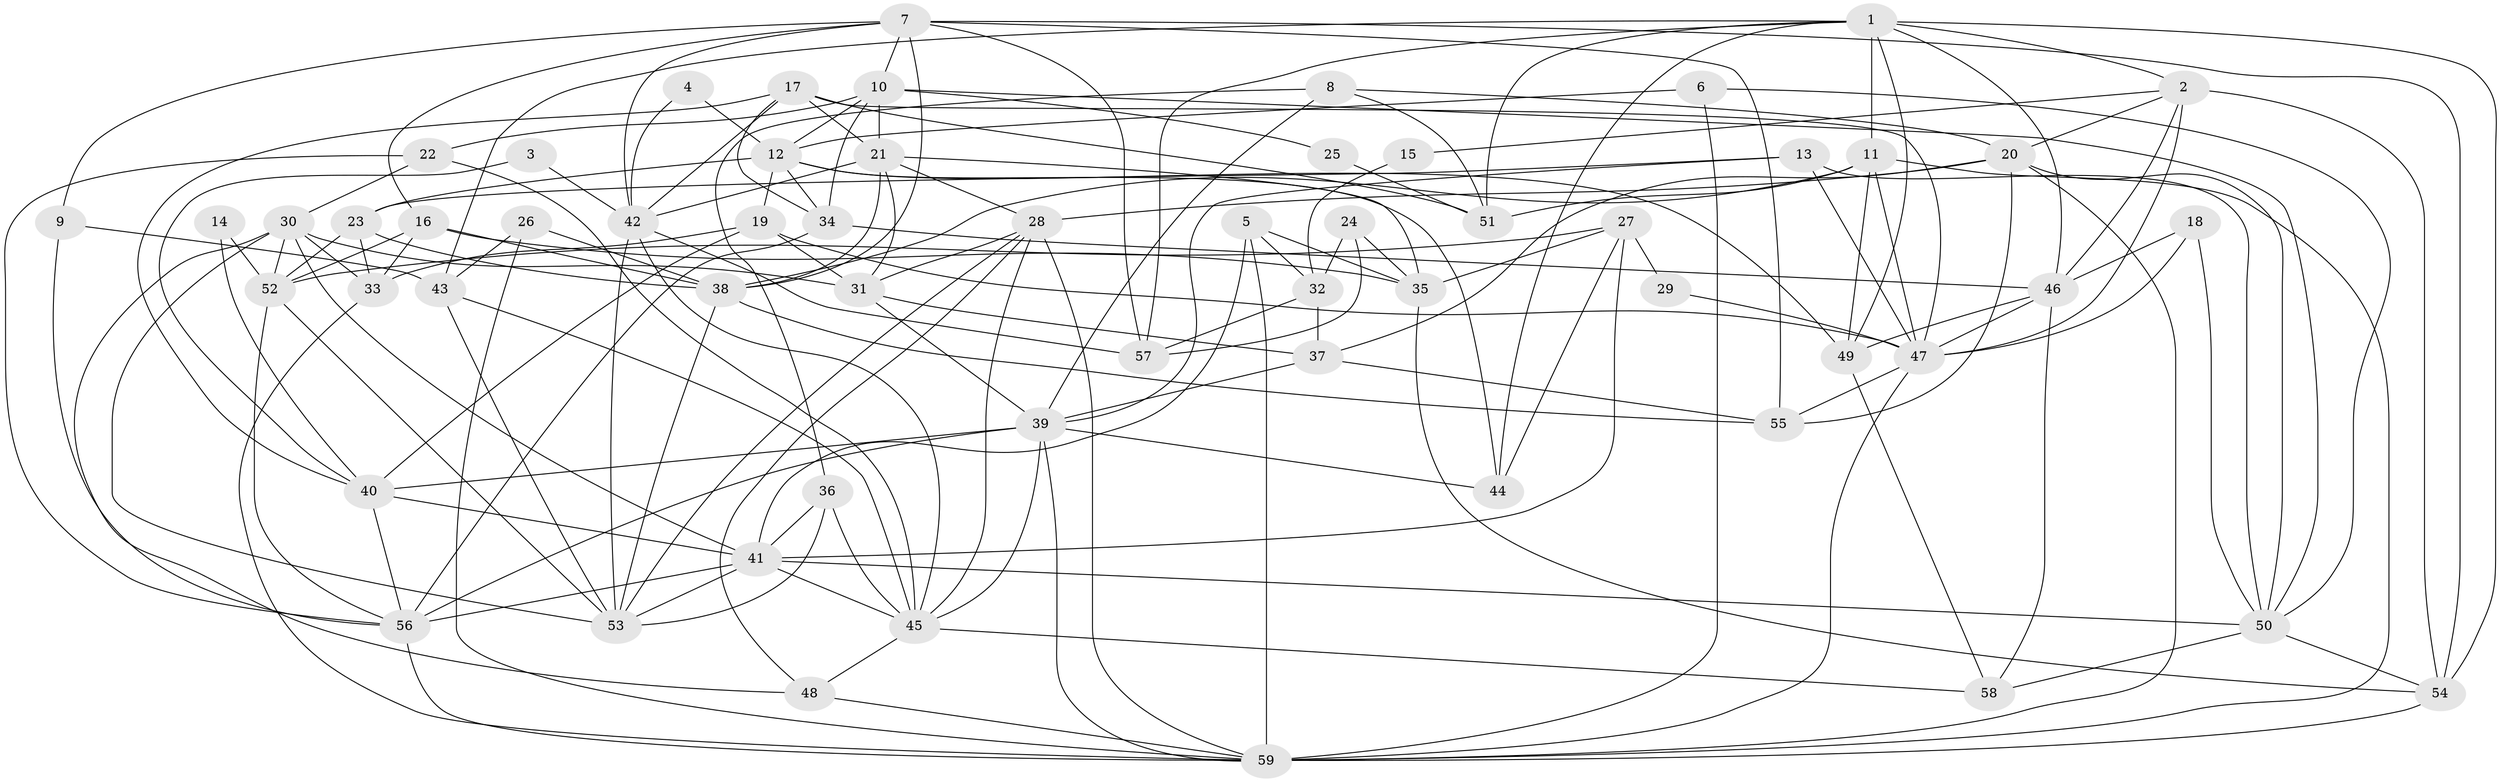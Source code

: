 // original degree distribution, {4: 0.3418803418803419, 3: 0.2564102564102564, 7: 0.03418803418803419, 6: 0.09401709401709402, 5: 0.17094017094017094, 2: 0.10256410256410256}
// Generated by graph-tools (version 1.1) at 2025/50/03/09/25 03:50:09]
// undirected, 59 vertices, 165 edges
graph export_dot {
graph [start="1"]
  node [color=gray90,style=filled];
  1;
  2;
  3;
  4;
  5;
  6;
  7;
  8;
  9;
  10;
  11;
  12;
  13;
  14;
  15;
  16;
  17;
  18;
  19;
  20;
  21;
  22;
  23;
  24;
  25;
  26;
  27;
  28;
  29;
  30;
  31;
  32;
  33;
  34;
  35;
  36;
  37;
  38;
  39;
  40;
  41;
  42;
  43;
  44;
  45;
  46;
  47;
  48;
  49;
  50;
  51;
  52;
  53;
  54;
  55;
  56;
  57;
  58;
  59;
  1 -- 2 [weight=1.0];
  1 -- 11 [weight=1.0];
  1 -- 43 [weight=1.0];
  1 -- 44 [weight=1.0];
  1 -- 46 [weight=1.0];
  1 -- 49 [weight=1.0];
  1 -- 51 [weight=1.0];
  1 -- 54 [weight=1.0];
  1 -- 57 [weight=1.0];
  2 -- 15 [weight=1.0];
  2 -- 20 [weight=1.0];
  2 -- 46 [weight=1.0];
  2 -- 47 [weight=1.0];
  2 -- 54 [weight=1.0];
  3 -- 40 [weight=1.0];
  3 -- 42 [weight=1.0];
  4 -- 12 [weight=1.0];
  4 -- 42 [weight=1.0];
  5 -- 32 [weight=1.0];
  5 -- 35 [weight=1.0];
  5 -- 41 [weight=1.0];
  5 -- 59 [weight=1.0];
  6 -- 12 [weight=1.0];
  6 -- 50 [weight=1.0];
  6 -- 59 [weight=1.0];
  7 -- 9 [weight=1.0];
  7 -- 10 [weight=1.0];
  7 -- 16 [weight=1.0];
  7 -- 38 [weight=1.0];
  7 -- 42 [weight=1.0];
  7 -- 54 [weight=1.0];
  7 -- 55 [weight=1.0];
  7 -- 57 [weight=1.0];
  8 -- 20 [weight=1.0];
  8 -- 36 [weight=1.0];
  8 -- 39 [weight=1.0];
  8 -- 51 [weight=1.0];
  9 -- 43 [weight=1.0];
  9 -- 56 [weight=1.0];
  10 -- 12 [weight=1.0];
  10 -- 21 [weight=1.0];
  10 -- 22 [weight=1.0];
  10 -- 25 [weight=1.0];
  10 -- 34 [weight=1.0];
  10 -- 50 [weight=1.0];
  11 -- 38 [weight=1.0];
  11 -- 47 [weight=1.0];
  11 -- 49 [weight=1.0];
  11 -- 51 [weight=1.0];
  11 -- 59 [weight=1.0];
  12 -- 19 [weight=1.0];
  12 -- 23 [weight=1.0];
  12 -- 34 [weight=1.0];
  12 -- 44 [weight=1.0];
  12 -- 49 [weight=1.0];
  13 -- 23 [weight=1.0];
  13 -- 39 [weight=1.0];
  13 -- 47 [weight=1.0];
  13 -- 50 [weight=1.0];
  14 -- 40 [weight=1.0];
  14 -- 52 [weight=1.0];
  15 -- 32 [weight=1.0];
  16 -- 33 [weight=1.0];
  16 -- 35 [weight=1.0];
  16 -- 38 [weight=1.0];
  16 -- 52 [weight=1.0];
  17 -- 21 [weight=1.0];
  17 -- 34 [weight=1.0];
  17 -- 40 [weight=1.0];
  17 -- 42 [weight=1.0];
  17 -- 47 [weight=1.0];
  17 -- 51 [weight=1.0];
  18 -- 46 [weight=1.0];
  18 -- 47 [weight=1.0];
  18 -- 50 [weight=1.0];
  19 -- 31 [weight=1.0];
  19 -- 33 [weight=1.0];
  19 -- 40 [weight=1.0];
  19 -- 47 [weight=1.0];
  20 -- 28 [weight=1.0];
  20 -- 37 [weight=1.0];
  20 -- 50 [weight=1.0];
  20 -- 55 [weight=1.0];
  20 -- 59 [weight=1.0];
  21 -- 28 [weight=1.0];
  21 -- 31 [weight=1.0];
  21 -- 35 [weight=1.0];
  21 -- 38 [weight=1.0];
  21 -- 42 [weight=1.0];
  22 -- 30 [weight=1.0];
  22 -- 45 [weight=1.0];
  22 -- 56 [weight=1.0];
  23 -- 33 [weight=1.0];
  23 -- 38 [weight=1.0];
  23 -- 52 [weight=1.0];
  24 -- 32 [weight=1.0];
  24 -- 35 [weight=1.0];
  24 -- 57 [weight=1.0];
  25 -- 51 [weight=1.0];
  26 -- 38 [weight=1.0];
  26 -- 43 [weight=1.0];
  26 -- 59 [weight=1.0];
  27 -- 29 [weight=1.0];
  27 -- 35 [weight=1.0];
  27 -- 41 [weight=1.0];
  27 -- 44 [weight=1.0];
  27 -- 52 [weight=1.0];
  28 -- 31 [weight=1.0];
  28 -- 45 [weight=1.0];
  28 -- 48 [weight=1.0];
  28 -- 53 [weight=1.0];
  28 -- 59 [weight=1.0];
  29 -- 47 [weight=1.0];
  30 -- 31 [weight=1.0];
  30 -- 33 [weight=1.0];
  30 -- 41 [weight=1.0];
  30 -- 48 [weight=1.0];
  30 -- 52 [weight=1.0];
  30 -- 53 [weight=1.0];
  31 -- 37 [weight=1.0];
  31 -- 39 [weight=1.0];
  32 -- 37 [weight=1.0];
  32 -- 57 [weight=1.0];
  33 -- 59 [weight=1.0];
  34 -- 46 [weight=1.0];
  34 -- 56 [weight=2.0];
  35 -- 54 [weight=1.0];
  36 -- 41 [weight=1.0];
  36 -- 45 [weight=1.0];
  36 -- 53 [weight=1.0];
  37 -- 39 [weight=1.0];
  37 -- 55 [weight=1.0];
  38 -- 53 [weight=1.0];
  38 -- 55 [weight=1.0];
  39 -- 40 [weight=1.0];
  39 -- 44 [weight=1.0];
  39 -- 45 [weight=1.0];
  39 -- 56 [weight=1.0];
  39 -- 59 [weight=1.0];
  40 -- 41 [weight=1.0];
  40 -- 56 [weight=1.0];
  41 -- 45 [weight=1.0];
  41 -- 50 [weight=1.0];
  41 -- 53 [weight=1.0];
  41 -- 56 [weight=1.0];
  42 -- 45 [weight=1.0];
  42 -- 53 [weight=1.0];
  42 -- 57 [weight=1.0];
  43 -- 45 [weight=1.0];
  43 -- 53 [weight=1.0];
  45 -- 48 [weight=1.0];
  45 -- 58 [weight=1.0];
  46 -- 47 [weight=2.0];
  46 -- 49 [weight=2.0];
  46 -- 58 [weight=1.0];
  47 -- 55 [weight=1.0];
  47 -- 59 [weight=2.0];
  48 -- 59 [weight=1.0];
  49 -- 58 [weight=1.0];
  50 -- 54 [weight=1.0];
  50 -- 58 [weight=1.0];
  52 -- 53 [weight=1.0];
  52 -- 56 [weight=1.0];
  54 -- 59 [weight=1.0];
  56 -- 59 [weight=1.0];
}

